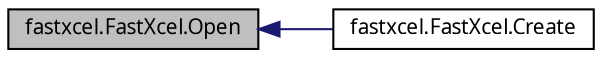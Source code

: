 digraph "fastxcel.FastXcel.Open"
{
  edge [fontname="FreeSans.ttf",fontsize="10",labelfontname="FreeSans.ttf",labelfontsize="10"];
  node [fontname="FreeSans.ttf",fontsize="10",shape=record];
  rankdir="LR";
  Node1 [label="fastxcel.FastXcel.Open",height=0.2,width=0.4,color="black", fillcolor="grey75", style="filled", fontcolor="black"];
  Node1 -> Node2 [dir="back",color="midnightblue",fontsize="10",style="solid",fontname="FreeSans.ttf"];
  Node2 [label="fastxcel.FastXcel.Create",height=0.2,width=0.4,color="black", fillcolor="white", style="filled",URL="$classfastxcel_1_1_fast_xcel.html#acd9ca2de56402d549d211c5514e11cd7"];
}
